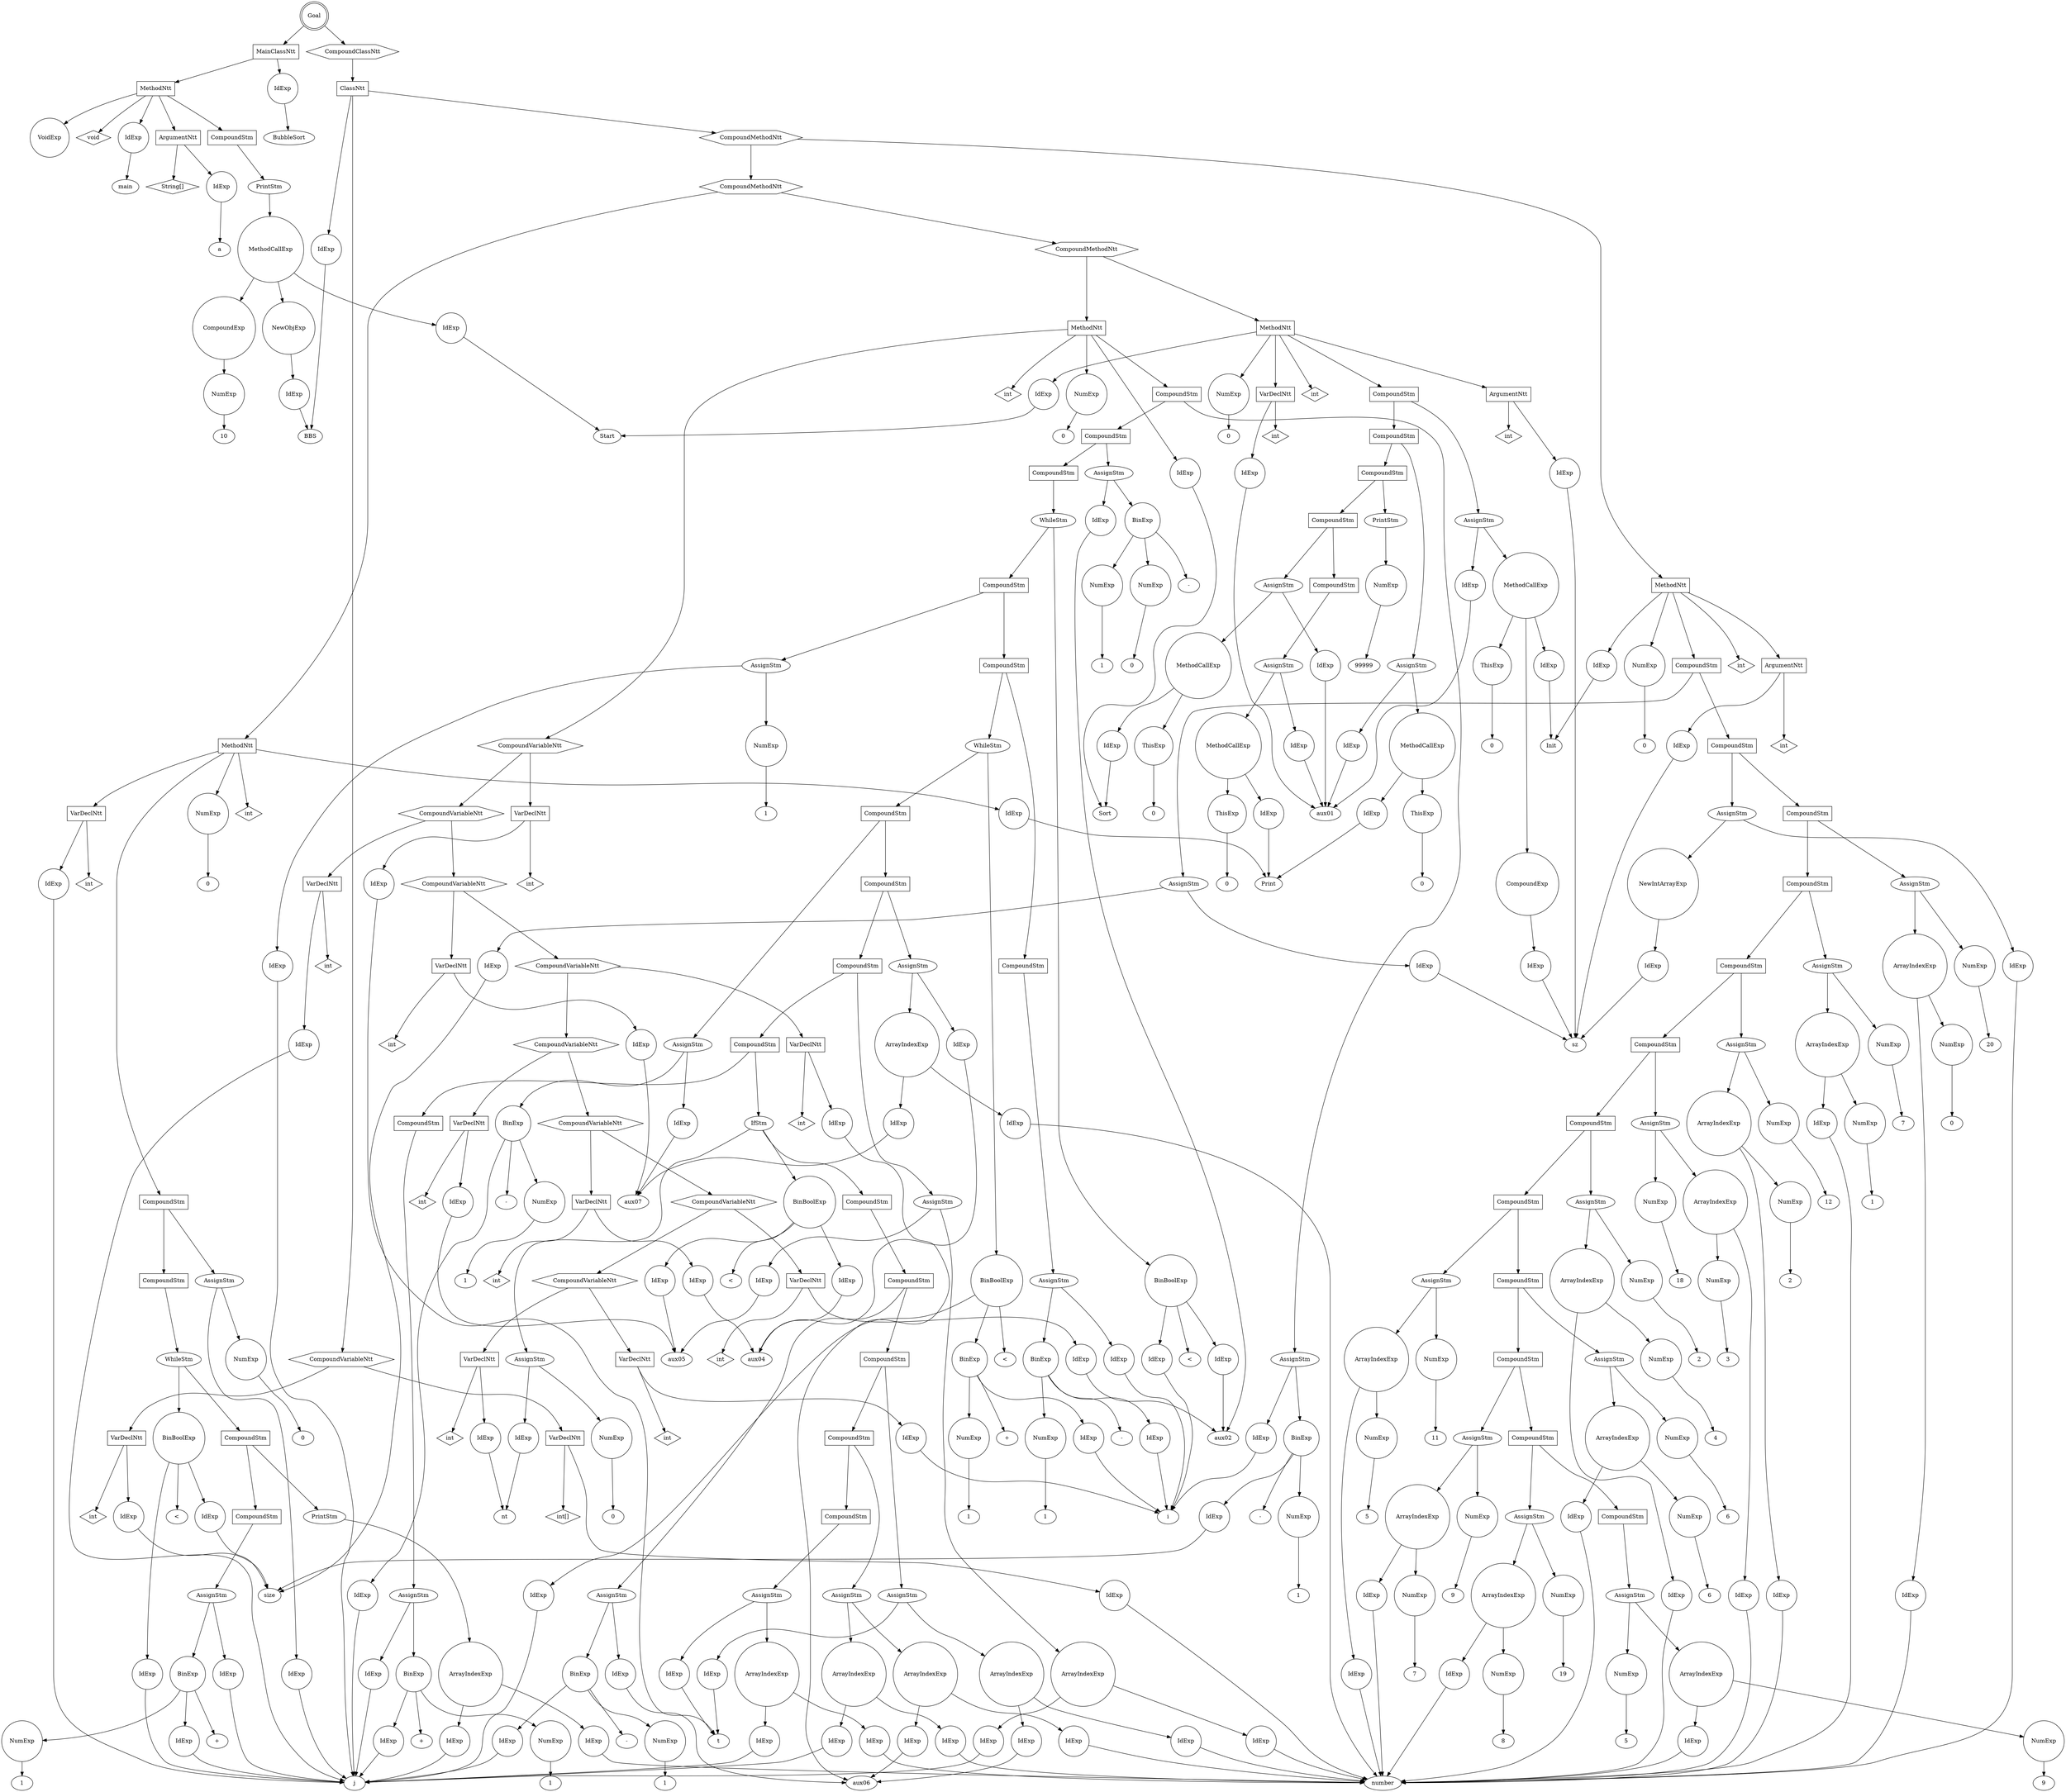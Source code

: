 digraph my_graph {
-1262460720;
-1262460720[label = "Goal", shape = "doublecircle"];
-1262460720->-1262483760;
-1262483760[label = "MainClassNtt", shape = "box"];
-1262483760->-1262482752
-1262482752[label = "IdExp", shape = "circle"];
-1262482752->-1260386864;
-1260386864[label = "BubbleSort"];
-1262483760->-1251997616;
-1251997616[label = "MethodNtt", shape = "box"];
-1251997616->-1262483808;
-1262483808[label = "void", shape = "diamond" ];
-1251997616->-1262483856
-1262483856[label = "IdExp", shape = "circle"];
-1262483856->-1260387248;
-1260387248[label = "main"];
-1251997616->-1262484000;
-1262484000[label = "ArgumentNtt", shape = "box"];
-1262484000->-1262483952;
-1262483952[label = "String[]", shape = "diamond" ];
-1262484000->-1262482944
-1262482944[label = "IdExp", shape = "circle"];
-1262482944->-1260387024;
-1260387024[label = "a"];
-1251997616->-1262483712;
-1262483712[label = "CompoundStm", shape = "polygon"];
-1262483712->-1260387216;
-1260387216[label = "PrintStm", shape = "ellipse"];
-1260387216->-1262483616
-1262483616[label = "MethodCallExp", shape = "circle"];
-1262483616->-1262483184
-1262483184[label = "NewObjExp", shape = "circle"];
-1262483184->-1262483088
-1262483088[label = "IdExp", shape = "circle"];
-1262483088->-1260387088;
-1260387088[label = "BBS"];
-1262483616->-1262483328
-1262483328[label = "IdExp", shape = "circle"];
-1262483328->-1260387152;
-1260387152[label = "Start"];
-1262483616->-1262483520;
-1262483520[label = "CompoundExp", shape = "circle"];
-1262483520->-1262483424
-1262483424[label = "NumExp", shape = "circle"];
-1262483424->-1262483423;
-1262483423[label = "10"];
-1251997616->-1260387312
-1260387312[label = "VoidExp", shape = "circle"];
-1262460720->-1262460672;
-1262460672[label = "CompoundClassNtt", shape = "hexagon"];
-1262460672->-1262460624;
-1262460624[label = "ClassNtt", shape = "box"];
-1262460624->-1262484288
-1262484288[label = "IdExp", shape = "circle"];
-1262484288->-1260387088;
-1260387088[label = "BBS"];
-1262460624->-1262484912;
-1262484912[label = "CompoundVariableNtt", shape = "hexagon"];
-1262484912->-1262484576;
-1262484576[label = "VarDeclNtt", shape = "box"];
-1262484576->-1262484384;
-1262484384[label = "int[]", shape = "diamond" ];
-1262484576->-1262484480
-1262484480[label = "IdExp", shape = "circle"];
-1262484480->-1260387344;
-1260387344[label = "number"];
-1262484912->-1262484864;
-1262484864[label = "VarDeclNtt", shape = "box"];
-1262484864->-1262484672;
-1262484672[label = "int", shape = "diamond" ];
-1262484864->-1262484768
-1262484768[label = "IdExp", shape = "circle"];
-1262484768->-1260387408;
-1260387408[label = "size"];
-1262460624->-1262460576;
-1262460576[label = "CompoundMethodNtt", shape = "hexagon"];
-1262460576->-1262466096;
-1262466096[label = "CompoundMethodNtt", shape = "hexagon"];
-1262466096->-1262469792;
-1262469792[label = "CompoundMethodNtt", shape = "hexagon"];
-1262469792->-1251998192;
-1251998192[label = "MethodNtt", shape = "box"];
-1251998192->-1262484960;
-1262484960[label = "int", shape = "diamond" ];
-1251998192->-1262485056
-1262485056[label = "IdExp", shape = "circle"];
-1262485056->-1260387152;
-1260387152[label = "Start"];
-1251998192->-1262485344;
-1262485344[label = "ArgumentNtt", shape = "box"];
-1262485344->-1262485152;
-1262485152[label = "int", shape = "diamond" ];
-1262485344->-1262485248
-1262485248[label = "IdExp", shape = "circle"];
-1262485248->-1260387472;
-1260387472[label = "sz"];
-1251998192->-1262479488;
-1262479488[label = "VarDeclNtt", shape = "box"];
-1262479488->-1262485440;
-1262485440[label = "int", shape = "diamond" ];
-1262479488->-1262479392
-1262479392[label = "IdExp", shape = "circle"];
-1262479392->-1260387536;
-1260387536[label = "aux01"];
-1251998192->-1262482224;
-1262482224[label = "CompoundStm", shape = "polygon"];
-1262482224->-1262482176;
-1262482176[label = "CompoundStm", shape = "polygon"];
-1262482176->-1262482128;
-1262482128[label = "CompoundStm", shape = "polygon"];
-1262482128->-1262482080;
-1262482080[label = "CompoundStm", shape = "polygon"];
-1262482080->-1262482032;
-1262482032[label = "CompoundStm", shape = "polygon"];
-1262482032->-1262481984;
-1262481984[label = "AssignStm", shape = "ellipse"];
-1262481984->-1262481552
-1262481552[label = "IdExp", shape = "circle"];
-1262481552->-1260387536;
-1260387536[label = "aux01"];
-1262481984->-1262481888
-1262481888[label = "MethodCallExp", shape = "circle"];
-1262481888->-1262481648
-1262481648[label = "ThisExp", shape = "circle"];
-1262481648->-1262481647;
-1262481647[label = "0"];
-1262481888->-1262481792
-1262481792[label = "IdExp", shape = "circle"];
-1262481792->-1260387664;
-1260387664[label = "Print"];
-1262482080->-1262481456;
-1262481456[label = "AssignStm", shape = "ellipse"];
-1262481456->-1262481024
-1262481024[label = "IdExp", shape = "circle"];
-1262481024->-1260387536;
-1260387536[label = "aux01"];
-1262481456->-1262481360
-1262481360[label = "MethodCallExp", shape = "circle"];
-1262481360->-1262481120
-1262481120[label = "ThisExp", shape = "circle"];
-1262481120->-1262481119;
-1262481119[label = "0"];
-1262481360->-1262481264
-1262481264[label = "IdExp", shape = "circle"];
-1262481264->-1260387760;
-1260387760[label = "Sort"];
-1262482128->-1260387728;
-1260387728[label = "PrintStm", shape = "ellipse"];
-1260387728->-1262480880
-1262480880[label = "NumExp", shape = "circle"];
-1262480880->-1262480879;
-1262480879[label = "99999"];
-1262482176->-1262480832;
-1262480832[label = "AssignStm", shape = "ellipse"];
-1262480832->-1262480400
-1262480400[label = "IdExp", shape = "circle"];
-1262480400->-1260387536;
-1260387536[label = "aux01"];
-1262480832->-1262480736
-1262480736[label = "MethodCallExp", shape = "circle"];
-1262480736->-1262480496
-1262480496[label = "ThisExp", shape = "circle"];
-1262480496->-1262480495;
-1262480495[label = "0"];
-1262480736->-1262480640
-1262480640[label = "IdExp", shape = "circle"];
-1262480640->-1260387664;
-1260387664[label = "Print"];
-1262482224->-1262480304;
-1262480304[label = "AssignStm", shape = "ellipse"];
-1262480304->-1262479632
-1262479632[label = "IdExp", shape = "circle"];
-1262479632->-1260387536;
-1260387536[label = "aux01"];
-1262480304->-1262480208
-1262480208[label = "MethodCallExp", shape = "circle"];
-1262480208->-1262479728
-1262479728[label = "ThisExp", shape = "circle"];
-1262479728->-1262479727;
-1262479727[label = "0"];
-1262480208->-1262479872
-1262479872[label = "IdExp", shape = "circle"];
-1262479872->-1260387600;
-1260387600[label = "Init"];
-1262480208->-1262480112;
-1262480112[label = "CompoundExp", shape = "circle"];
-1262480112->-1262480016
-1262480016[label = "IdExp", shape = "circle"];
-1262480016->-1260387472;
-1260387472[label = "sz"];
-1251998192->-1262482272
-1262482272[label = "NumExp", shape = "circle"];
-1262482272->-1262482271;
-1262482271[label = "0"];
-1262469792->-1251998832;
-1251998832[label = "MethodNtt", shape = "box"];
-1251998832->-1262482416;
-1262482416[label = "int", shape = "diamond" ];
-1251998832->-1262476368
-1262476368[label = "IdExp", shape = "circle"];
-1262476368->-1260387760;
-1260387760[label = "Sort"];
-1251998832->-1262479008;
-1262479008[label = "CompoundVariableNtt", shape = "hexagon"];
-1262479008->-1262478720;
-1262478720[label = "CompoundVariableNtt", shape = "hexagon"];
-1262478720->-1262478432;
-1262478432[label = "CompoundVariableNtt", shape = "hexagon"];
-1262478432->-1262478144;
-1262478144[label = "CompoundVariableNtt", shape = "hexagon"];
-1262478144->-1262477856;
-1262477856[label = "CompoundVariableNtt", shape = "hexagon"];
-1262477856->-1262477568;
-1262477568[label = "CompoundVariableNtt", shape = "hexagon"];
-1262477568->-1262477280;
-1262477280[label = "CompoundVariableNtt", shape = "hexagon"];
-1262477280->-1262476992;
-1262476992[label = "CompoundVariableNtt", shape = "hexagon"];
-1262476992->-1262476656;
-1262476656[label = "VarDeclNtt", shape = "box"];
-1262476656->-1262476464;
-1262476464[label = "int", shape = "diamond" ];
-1262476656->-1262476560
-1262476560[label = "IdExp", shape = "circle"];
-1262476560->-1260387824;
-1260387824[label = "nt"];
-1262476992->-1262476944;
-1262476944[label = "VarDeclNtt", shape = "box"];
-1262476944->-1262476752;
-1262476752[label = "int", shape = "diamond" ];
-1262476944->-1262476848
-1262476848[label = "IdExp", shape = "circle"];
-1262476848->-1260387888;
-1260387888[label = "i"];
-1262477280->-1262477232;
-1262477232[label = "VarDeclNtt", shape = "box"];
-1262477232->-1262477040;
-1262477040[label = "int", shape = "diamond" ];
-1262477232->-1262477136
-1262477136[label = "IdExp", shape = "circle"];
-1262477136->-1260387952;
-1260387952[label = "aux02"];
-1262477568->-1262477520;
-1262477520[label = "VarDeclNtt", shape = "box"];
-1262477520->-1262477328;
-1262477328[label = "int", shape = "diamond" ];
-1262477520->-1262477424
-1262477424[label = "IdExp", shape = "circle"];
-1262477424->-1260388016;
-1260388016[label = "aux04"];
-1262477856->-1262477808;
-1262477808[label = "VarDeclNtt", shape = "box"];
-1262477808->-1262477616;
-1262477616[label = "int", shape = "diamond" ];
-1262477808->-1262477712
-1262477712[label = "IdExp", shape = "circle"];
-1262477712->-1260388080;
-1260388080[label = "aux05"];
-1262478144->-1262478096;
-1262478096[label = "VarDeclNtt", shape = "box"];
-1262478096->-1262477904;
-1262477904[label = "int", shape = "diamond" ];
-1262478096->-1262478000
-1262478000[label = "IdExp", shape = "circle"];
-1262478000->-1260388144;
-1260388144[label = "aux06"];
-1262478432->-1262478384;
-1262478384[label = "VarDeclNtt", shape = "box"];
-1262478384->-1262478192;
-1262478192[label = "int", shape = "diamond" ];
-1262478384->-1262478288
-1262478288[label = "IdExp", shape = "circle"];
-1262478288->-1260388208;
-1260388208[label = "aux07"];
-1262478720->-1262478672;
-1262478672[label = "VarDeclNtt", shape = "box"];
-1262478672->-1262478480;
-1262478480[label = "int", shape = "diamond" ];
-1262478672->-1262478576
-1262478576[label = "IdExp", shape = "circle"];
-1262478576->-1260388272;
-1260388272[label = "j"];
-1262479008->-1262478960;
-1262478960[label = "VarDeclNtt", shape = "box"];
-1262478960->-1262478768;
-1262478768[label = "int", shape = "diamond" ];
-1262478960->-1262478864
-1262478864[label = "IdExp", shape = "circle"];
-1262478864->-1260388336;
-1260388336[label = "t"];
-1251998832->-1262469648;
-1262469648[label = "CompoundStm", shape = "polygon"];
-1262469648->-1262469600;
-1262469600[label = "CompoundStm", shape = "polygon"];
-1262469600->-1262469552;
-1262469552[label = "CompoundStm", shape = "polygon"];
-1262469552->-1262469504;
-1262469504[label = "WhileStm", shape = "ellipse"];
-1262469504->-1262474208;
-1262474208[label = "BinBoolExp", shape = "circle"];
-1262474208->-1262473968
-1262473968[label = "IdExp", shape = "circle"];
-1262473968->-1260387952;
-1260387952[label = "aux02"];
-1262474208->-1262474207;
-1262474207[label = "<" ];
-1262474208->-1262474112
-1262474112[label = "IdExp", shape = "circle"];
-1262474112->-1260387888;
-1260387888[label = "i"];
-1262469504->-1262469456;
-1262469456[label = "CompoundStm", shape = "polygon"];
-1262469456->-1262469408;
-1262469408[label = "CompoundStm", shape = "polygon"];
-1262469408->-1262469360;
-1262469360[label = "CompoundStm", shape = "polygon"];
-1262469360->-1262469312;
-1262469312[label = "AssignStm", shape = "ellipse"];
-1262469312->-1262468880
-1262468880[label = "IdExp", shape = "circle"];
-1262468880->-1260387888;
-1260387888[label = "i"];
-1262469312->-1262469216;
-1262469216[label = "BinExp", shape = "circle"];
-1262469216->-1262469024
-1262469024[label = "IdExp", shape = "circle"];
-1262469024->-1260387888;
-1260387888[label = "i"];
-1262469216->-1262469215;
-1262469215[label = "-" ];
-1262469216->-1262469120
-1262469120[label = "NumExp", shape = "circle"];
-1262469120->-1262469119;
-1262469119[label = "1"];
-1262469408->-1262468784;
-1262468784[label = "WhileStm", shape = "ellipse"];
-1262468784->-1262475072;
-1262475072[label = "BinBoolExp", shape = "circle"];
-1262475072->-1262474640
-1262474640[label = "IdExp", shape = "circle"];
-1262474640->-1260388272;
-1260388272[label = "j"];
-1262475072->-1262475071;
-1262475071[label = "<" ];
-1262475072->-1262474976;
-1262474976[label = "BinExp", shape = "circle"];
-1262474976->-1262474784
-1262474784[label = "IdExp", shape = "circle"];
-1262474784->-1260387888;
-1260387888[label = "i"];
-1262474976->-1262474975;
-1262474975[label = "+" ];
-1262474976->-1262474880
-1262474880[label = "NumExp", shape = "circle"];
-1262474880->-1262474879;
-1262474879[label = "1"];
-1262468784->-1262468736;
-1262468736[label = "CompoundStm", shape = "polygon"];
-1262468736->-1262468688;
-1262468688[label = "CompoundStm", shape = "polygon"];
-1262468688->-1262468640;
-1262468640[label = "CompoundStm", shape = "polygon"];
-1262468640->-1262468592;
-1262468592[label = "CompoundStm", shape = "polygon"];
-1262468592->-1262468544;
-1262468544[label = "CompoundStm", shape = "polygon"];
-1262468544->-1262468496;
-1262468496[label = "AssignStm", shape = "ellipse"];
-1262468496->-1262468064
-1262468064[label = "IdExp", shape = "circle"];
-1262468064->-1260388272;
-1260388272[label = "j"];
-1262468496->-1262468400;
-1262468400[label = "BinExp", shape = "circle"];
-1262468400->-1262468208
-1262468208[label = "IdExp", shape = "circle"];
-1262468208->-1260388272;
-1260388272[label = "j"];
-1262468400->-1262468399;
-1262468399[label = "+" ];
-1262468400->-1262468304
-1262468304[label = "NumExp", shape = "circle"];
-1262468304->-1262468303;
-1262468303[label = "1"];
-1262468592->-1262467968;
-1262467968[label = "IfStm", shape = "ellipse"];
-1262467968->-1262470992;
-1262470992[label = "BinBoolExp", shape = "circle"];
-1262470992->-1262470752
-1262470752[label = "IdExp", shape = "circle"];
-1262470752->-1260388080;
-1260388080[label = "aux05"];
-1262470992->-1262470991;
-1262470991[label = "<" ];
-1262470992->-1262470896
-1262470896[label = "IdExp", shape = "circle"];
-1262470896->-1260388016;
-1260388016[label = "aux04"];
-1262467968->-1262467632;
-1262467632[label = "CompoundStm", shape = "polygon"];
-1262467632->-1262467584;
-1262467584[label = "CompoundStm", shape = "polygon"];
-1262467584->-1262467536;
-1262467536[label = "CompoundStm", shape = "polygon"];
-1262467536->-1262467488;
-1262467488[label = "CompoundStm", shape = "polygon"];
-1262467488->-1262467440;
-1262467440[label = "CompoundStm", shape = "polygon"];
-1262467440->-1262467392;
-1262467392[label = "AssignStm", shape = "ellipse"];
-1262467392->-1262467152
-1262467152[label = "ArrayIndexExp", shape = "circle"];
-1262467152->-1262473056
-1262473056[label = "IdExp", shape = "circle"];
-1262473056->-1260387344;
-1260387344[label = "number"];
-1262467152->-1262473200
-1262473200[label = "IdExp", shape = "circle"];
-1262473200->-1260388272;
-1260388272[label = "j"];
-1262467392->-1262467296
-1262467296[label = "IdExp", shape = "circle"];
-1262467296->-1260388336;
-1260388336[label = "t"];
-1262467488->-1262472960;
-1262472960[label = "AssignStm", shape = "ellipse"];
-1262472960->-1262472480
-1262472480[label = "ArrayIndexExp", shape = "circle"];
-1262472480->-1262472240
-1262472240[label = "IdExp", shape = "circle"];
-1262472240->-1260387344;
-1260387344[label = "number"];
-1262472480->-1262472384
-1262472384[label = "IdExp", shape = "circle"];
-1262472384->-1260388144;
-1260388144[label = "aux06"];
-1262472960->-1262472864
-1262472864[label = "ArrayIndexExp", shape = "circle"];
-1262472864->-1262472624
-1262472624[label = "IdExp", shape = "circle"];
-1262472624->-1260387344;
-1260387344[label = "number"];
-1262472864->-1262472768
-1262472768[label = "IdExp", shape = "circle"];
-1262472768->-1260388272;
-1260388272[label = "j"];
-1262467536->-1262472144;
-1262472144[label = "AssignStm", shape = "ellipse"];
-1262472144->-1262471664
-1262471664[label = "IdExp", shape = "circle"];
-1262471664->-1260388336;
-1260388336[label = "t"];
-1262472144->-1262472048
-1262472048[label = "ArrayIndexExp", shape = "circle"];
-1262472048->-1262471808
-1262471808[label = "IdExp", shape = "circle"];
-1262471808->-1260387344;
-1260387344[label = "number"];
-1262472048->-1262471952
-1262471952[label = "IdExp", shape = "circle"];
-1262471952->-1260388144;
-1260388144[label = "aux06"];
-1262467584->-1262471568;
-1262471568[label = "AssignStm", shape = "ellipse"];
-1262471568->-1262471136
-1262471136[label = "IdExp", shape = "circle"];
-1262471136->-1260388144;
-1260388144[label = "aux06"];
-1262471568->-1262471472;
-1262471472[label = "BinExp", shape = "circle"];
-1262471472->-1262471280
-1262471280[label = "IdExp", shape = "circle"];
-1262471280->-1260388272;
-1260388272[label = "j"];
-1262471472->-1262471471;
-1262471471[label = "-" ];
-1262471472->-1262471376
-1262471376[label = "NumExp", shape = "circle"];
-1262471376->-1262471375;
-1262471375[label = "1"];
-1262467968->-1262467920;
-1262467920[label = "AssignStm", shape = "ellipse"];
-1262467920->-1262467728
-1262467728[label = "IdExp", shape = "circle"];
-1262467728->-1260387824;
-1260387824[label = "nt"];
-1262467920->-1262467824
-1262467824[label = "NumExp", shape = "circle"];
-1262467824->-1262467823;
-1262467823[label = "0"];
-1262468640->-1262470656;
-1262470656[label = "AssignStm", shape = "ellipse"];
-1262470656->-1262470176
-1262470176[label = "IdExp", shape = "circle"];
-1262470176->-1260388080;
-1260388080[label = "aux05"];
-1262470656->-1262470560
-1262470560[label = "ArrayIndexExp", shape = "circle"];
-1262470560->-1262470320
-1262470320[label = "IdExp", shape = "circle"];
-1262470320->-1260387344;
-1260387344[label = "number"];
-1262470560->-1262470464
-1262470464[label = "IdExp", shape = "circle"];
-1262470464->-1260388272;
-1260388272[label = "j"];
-1262468688->-1262476224;
-1262476224[label = "AssignStm", shape = "ellipse"];
-1262476224->-1262475744
-1262475744[label = "IdExp", shape = "circle"];
-1262475744->-1260388016;
-1260388016[label = "aux04"];
-1262476224->-1262476128
-1262476128[label = "ArrayIndexExp", shape = "circle"];
-1262476128->-1262475888
-1262475888[label = "IdExp", shape = "circle"];
-1262475888->-1260387344;
-1260387344[label = "number"];
-1262476128->-1262476032
-1262476032[label = "IdExp", shape = "circle"];
-1262476032->-1260388208;
-1260388208[label = "aux07"];
-1262468736->-1262475648;
-1262475648[label = "AssignStm", shape = "ellipse"];
-1262475648->-1262475216
-1262475216[label = "IdExp", shape = "circle"];
-1262475216->-1260388208;
-1260388208[label = "aux07"];
-1262475648->-1262475552;
-1262475552[label = "BinExp", shape = "circle"];
-1262475552->-1262475360
-1262475360[label = "IdExp", shape = "circle"];
-1262475360->-1260388272;
-1260388272[label = "j"];
-1262475552->-1262475551;
-1262475551[label = "-" ];
-1262475552->-1262475456
-1262475456[label = "NumExp", shape = "circle"];
-1262475456->-1262475455;
-1262475455[label = "1"];
-1262469456->-1262474544;
-1262474544[label = "AssignStm", shape = "ellipse"];
-1262474544->-1262474352
-1262474352[label = "IdExp", shape = "circle"];
-1262474352->-1260388272;
-1260388272[label = "j"];
-1262474544->-1262474448
-1262474448[label = "NumExp", shape = "circle"];
-1262474448->-1262474447;
-1262474447[label = "1"];
-1262469600->-1262473872;
-1262473872[label = "AssignStm", shape = "ellipse"];
-1262473872->-1262473488
-1262473488[label = "IdExp", shape = "circle"];
-1262473488->-1260387952;
-1260387952[label = "aux02"];
-1262473872->-1262473776;
-1262473776[label = "BinExp", shape = "circle"];
-1262473776->-1262473584
-1262473584[label = "NumExp", shape = "circle"];
-1262473584->-1262473583;
-1262473583[label = "0"];
-1262473776->-1262473775;
-1262473775[label = "-" ];
-1262473776->-1262473680
-1262473680[label = "NumExp", shape = "circle"];
-1262473680->-1262473679;
-1262473679[label = "1"];
-1262469648->-1262473392;
-1262473392[label = "AssignStm", shape = "ellipse"];
-1262473392->-1262479104
-1262479104[label = "IdExp", shape = "circle"];
-1262479104->-1260387888;
-1260387888[label = "i"];
-1262473392->-1262473296;
-1262473296[label = "BinExp", shape = "circle"];
-1262473296->-1262479248
-1262479248[label = "IdExp", shape = "circle"];
-1262479248->-1260387408;
-1260387408[label = "size"];
-1262473296->-1262473295;
-1262473295[label = "-" ];
-1262473296->-1262479344
-1262479344[label = "NumExp", shape = "circle"];
-1262479344->-1262479343;
-1262479343[label = "1"];
-1251998832->-1262469696
-1262469696[label = "NumExp", shape = "circle"];
-1262469696->-1262469695;
-1262469695[label = "0"];
-1262466096->-1251998896;
-1251998896[label = "MethodNtt", shape = "box"];
-1251998896->-1262469840;
-1262469840[label = "int", shape = "diamond" ];
-1251998896->-1262469936
-1262469936[label = "IdExp", shape = "circle"];
-1262469936->-1260387664;
-1260387664[label = "Print"];
-1251998896->-1262464080;
-1262464080[label = "VarDeclNtt", shape = "box"];
-1262464080->-1262470032;
-1262470032[label = "int", shape = "diamond" ];
-1262464080->-1262470128
-1262470128[label = "IdExp", shape = "circle"];
-1262470128->-1260388272;
-1260388272[label = "j"];
-1251998896->-1262465952;
-1262465952[label = "CompoundStm", shape = "polygon"];
-1262465952->-1262465904;
-1262465904[label = "CompoundStm", shape = "polygon"];
-1262465904->-1262465856;
-1262465856[label = "WhileStm", shape = "ellipse"];
-1262465856->-1262464752;
-1262464752[label = "BinBoolExp", shape = "circle"];
-1262464752->-1262464512
-1262464512[label = "IdExp", shape = "circle"];
-1262464512->-1260388272;
-1260388272[label = "j"];
-1262464752->-1262464751;
-1262464751[label = "<" ];
-1262464752->-1262464656
-1262464656[label = "IdExp", shape = "circle"];
-1262464656->-1260387408;
-1260387408[label = "size"];
-1262465856->-1262465808;
-1262465808[label = "CompoundStm", shape = "polygon"];
-1262465808->-1262465760;
-1262465760[label = "CompoundStm", shape = "polygon"];
-1262465760->-1262465712;
-1262465712[label = "AssignStm", shape = "ellipse"];
-1262465712->-1262465280
-1262465280[label = "IdExp", shape = "circle"];
-1262465280->-1260388272;
-1260388272[label = "j"];
-1262465712->-1262465616;
-1262465616[label = "BinExp", shape = "circle"];
-1262465616->-1262465424
-1262465424[label = "IdExp", shape = "circle"];
-1262465424->-1260388272;
-1260388272[label = "j"];
-1262465616->-1262465615;
-1262465615[label = "+" ];
-1262465616->-1262465520
-1262465520[label = "NumExp", shape = "circle"];
-1262465520->-1262465519;
-1262465519[label = "1"];
-1262465808->-1260384304;
-1260384304[label = "PrintStm", shape = "ellipse"];
-1260384304->-1262465136
-1262465136[label = "ArrayIndexExp", shape = "circle"];
-1262465136->-1262464896
-1262464896[label = "IdExp", shape = "circle"];
-1262464896->-1260387344;
-1260387344[label = "number"];
-1262465136->-1262465040
-1262465040[label = "IdExp", shape = "circle"];
-1262465040->-1260388272;
-1260388272[label = "j"];
-1262465952->-1262464416;
-1262464416[label = "AssignStm", shape = "ellipse"];
-1262464416->-1262464224
-1262464224[label = "IdExp", shape = "circle"];
-1262464224->-1260388272;
-1260388272[label = "j"];
-1262464416->-1262464320
-1262464320[label = "NumExp", shape = "circle"];
-1262464320->-1262464319;
-1262464319[label = "0"];
-1251998896->-1262466000
-1262466000[label = "NumExp", shape = "circle"];
-1262466000->-1262465999;
-1262465999[label = "0"];
-1262460576->-1251998960;
-1251998960[label = "MethodNtt", shape = "box"];
-1251998960->-1262466144;
-1262466144[label = "int", shape = "diamond" ];
-1251998960->-1262466240
-1262466240[label = "IdExp", shape = "circle"];
-1262466240->-1260387600;
-1260387600[label = "Init"];
-1251998960->-1262466528;
-1262466528[label = "ArgumentNtt", shape = "box"];
-1262466528->-1262466336;
-1262466336[label = "int", shape = "diamond" ];
-1262466528->-1262466432
-1262466432[label = "IdExp", shape = "circle"];
-1262466432->-1260387472;
-1260387472[label = "sz"];
-1251998960->-1262460432;
-1262460432[label = "CompoundStm", shape = "polygon"];
-1262460432->-1262460384;
-1262460384[label = "CompoundStm", shape = "polygon"];
-1262460384->-1262460336;
-1262460336[label = "CompoundStm", shape = "polygon"];
-1262460336->-1262460288;
-1262460288[label = "CompoundStm", shape = "polygon"];
-1262460288->-1262460240;
-1262460240[label = "CompoundStm", shape = "polygon"];
-1262460240->-1262460192;
-1262460192[label = "CompoundStm", shape = "polygon"];
-1262460192->-1262460144;
-1262460144[label = "CompoundStm", shape = "polygon"];
-1262460144->-1262460096;
-1262460096[label = "CompoundStm", shape = "polygon"];
-1262460096->-1262460048;
-1262460048[label = "CompoundStm", shape = "polygon"];
-1262460048->-1262460000;
-1262460000[label = "CompoundStm", shape = "polygon"];
-1262460000->-1262459952;
-1262459952[label = "CompoundStm", shape = "polygon"];
-1262459952->-1262459904;
-1262459904[label = "CompoundStm", shape = "polygon"];
-1262459904->-1262459856;
-1262459856[label = "AssignStm", shape = "ellipse"];
-1262459856->-1262459664
-1262459664[label = "ArrayIndexExp", shape = "circle"];
-1262459664->-1262459472
-1262459472[label = "IdExp", shape = "circle"];
-1262459472->-1260387344;
-1260387344[label = "number"];
-1262459664->-1262459568
-1262459568[label = "NumExp", shape = "circle"];
-1262459568->-1262459567;
-1262459567[label = "9"];
-1262459856->-1262459760
-1262459760[label = "NumExp", shape = "circle"];
-1262459760->-1262459759;
-1262459759[label = "5"];
-1262459952->-1262459376;
-1262459376[label = "AssignStm", shape = "ellipse"];
-1262459376->-1262459184
-1262459184[label = "ArrayIndexExp", shape = "circle"];
-1262459184->-1262458992
-1262458992[label = "IdExp", shape = "circle"];
-1262458992->-1260387344;
-1260387344[label = "number"];
-1262459184->-1262459088
-1262459088[label = "NumExp", shape = "circle"];
-1262459088->-1262459087;
-1262459087[label = "8"];
-1262459376->-1262459280
-1262459280[label = "NumExp", shape = "circle"];
-1262459280->-1262459279;
-1262459279[label = "19"];
-1262460000->-1262458896;
-1262458896[label = "AssignStm", shape = "ellipse"];
-1262458896->-1262458704
-1262458704[label = "ArrayIndexExp", shape = "circle"];
-1262458704->-1262458512
-1262458512[label = "IdExp", shape = "circle"];
-1262458512->-1260387344;
-1260387344[label = "number"];
-1262458704->-1262458608
-1262458608[label = "NumExp", shape = "circle"];
-1262458608->-1262458607;
-1262458607[label = "7"];
-1262458896->-1262458800
-1262458800[label = "NumExp", shape = "circle"];
-1262458800->-1262458799;
-1262458799[label = "9"];
-1262460048->-1262458416;
-1262458416[label = "AssignStm", shape = "ellipse"];
-1262458416->-1262458224
-1262458224[label = "ArrayIndexExp", shape = "circle"];
-1262458224->-1262458032
-1262458032[label = "IdExp", shape = "circle"];
-1262458032->-1260387344;
-1260387344[label = "number"];
-1262458224->-1262458128
-1262458128[label = "NumExp", shape = "circle"];
-1262458128->-1262458127;
-1262458127[label = "6"];
-1262458416->-1262458320
-1262458320[label = "NumExp", shape = "circle"];
-1262458320->-1262458319;
-1262458319[label = "6"];
-1262460096->-1262457936;
-1262457936[label = "AssignStm", shape = "ellipse"];
-1262457936->-1262463888
-1262463888[label = "ArrayIndexExp", shape = "circle"];
-1262463888->-1262463696
-1262463696[label = "IdExp", shape = "circle"];
-1262463696->-1260387344;
-1260387344[label = "number"];
-1262463888->-1262463792
-1262463792[label = "NumExp", shape = "circle"];
-1262463792->-1262463791;
-1262463791[label = "5"];
-1262457936->-1262463984
-1262463984[label = "NumExp", shape = "circle"];
-1262463984->-1262463983;
-1262463983[label = "11"];
-1262460144->-1262463600;
-1262463600[label = "AssignStm", shape = "ellipse"];
-1262463600->-1262463408
-1262463408[label = "ArrayIndexExp", shape = "circle"];
-1262463408->-1262463216
-1262463216[label = "IdExp", shape = "circle"];
-1262463216->-1260387344;
-1260387344[label = "number"];
-1262463408->-1262463312
-1262463312[label = "NumExp", shape = "circle"];
-1262463312->-1262463311;
-1262463311[label = "4"];
-1262463600->-1262463504
-1262463504[label = "NumExp", shape = "circle"];
-1262463504->-1262463503;
-1262463503[label = "2"];
-1262460192->-1262463120;
-1262463120[label = "AssignStm", shape = "ellipse"];
-1262463120->-1262462928
-1262462928[label = "ArrayIndexExp", shape = "circle"];
-1262462928->-1262462736
-1262462736[label = "IdExp", shape = "circle"];
-1262462736->-1260387344;
-1260387344[label = "number"];
-1262462928->-1262462832
-1262462832[label = "NumExp", shape = "circle"];
-1262462832->-1262462831;
-1262462831[label = "3"];
-1262463120->-1262463024
-1262463024[label = "NumExp", shape = "circle"];
-1262463024->-1262463023;
-1262463023[label = "18"];
-1262460240->-1262462640;
-1262462640[label = "AssignStm", shape = "ellipse"];
-1262462640->-1262462448
-1262462448[label = "ArrayIndexExp", shape = "circle"];
-1262462448->-1262462256
-1262462256[label = "IdExp", shape = "circle"];
-1262462256->-1260387344;
-1260387344[label = "number"];
-1262462448->-1262462352
-1262462352[label = "NumExp", shape = "circle"];
-1262462352->-1262462351;
-1262462351[label = "2"];
-1262462640->-1262462544
-1262462544[label = "NumExp", shape = "circle"];
-1262462544->-1262462543;
-1262462543[label = "12"];
-1262460288->-1262462160;
-1262462160[label = "AssignStm", shape = "ellipse"];
-1262462160->-1262461968
-1262461968[label = "ArrayIndexExp", shape = "circle"];
-1262461968->-1262461776
-1262461776[label = "IdExp", shape = "circle"];
-1262461776->-1260387344;
-1260387344[label = "number"];
-1262461968->-1262461872
-1262461872[label = "NumExp", shape = "circle"];
-1262461872->-1262461871;
-1262461871[label = "1"];
-1262462160->-1262462064
-1262462064[label = "NumExp", shape = "circle"];
-1262462064->-1262462063;
-1262462063[label = "7"];
-1262460336->-1262461680;
-1262461680[label = "AssignStm", shape = "ellipse"];
-1262461680->-1262461488
-1262461488[label = "ArrayIndexExp", shape = "circle"];
-1262461488->-1262461296
-1262461296[label = "IdExp", shape = "circle"];
-1262461296->-1260387344;
-1260387344[label = "number"];
-1262461488->-1262461392
-1262461392[label = "NumExp", shape = "circle"];
-1262461392->-1262461391;
-1262461391[label = "0"];
-1262461680->-1262461584
-1262461584[label = "NumExp", shape = "circle"];
-1262461584->-1262461583;
-1262461583[label = "20"];
-1262460384->-1262461200;
-1262461200[label = "AssignStm", shape = "ellipse"];
-1262461200->-1262467008
-1262467008[label = "IdExp", shape = "circle"];
-1262467008->-1260387344;
-1260387344[label = "number"];
-1262461200->-1262461104
-1262461104[label = "NewIntArrayExp", shape = "circle"];
-1262461104->-1262461008
-1262461008[label = "IdExp", shape = "circle"];
-1262461008->-1260387472;
-1260387472[label = "sz"];
-1262460432->-1262466912;
-1262466912[label = "AssignStm", shape = "ellipse"];
-1262466912->-1262466672
-1262466672[label = "IdExp", shape = "circle"];
-1262466672->-1260387408;
-1260387408[label = "size"];
-1262466912->-1262466816
-1262466816[label = "IdExp", shape = "circle"];
-1262466816->-1260387472;
-1260387472[label = "sz"];
-1251998960->-1262460480
-1262460480[label = "NumExp", shape = "circle"];
-1262460480->-1262460479;
-1262460479[label = "0"];

}